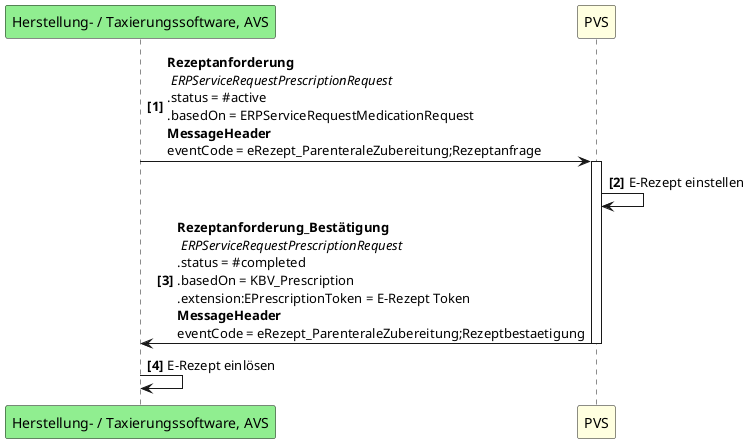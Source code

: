 @startuml UC4
autonumber "<b>[0]"
participant "Herstellung- / Taxierungssoftware, AVS" as AP #LightGreen
participant PVS as A #LightYellow

AP -> A++: <b>Rezeptanforderung \n <i>ERPServiceRequestPrescriptionRequest \n.status = #active \n.basedOn = ERPServiceRequestMedicationRequest \n<b>MessageHeader\neventCode = eRezept_ParenteraleZubereitung;Rezeptanfrage
A -> A: E-Rezept einstellen
A -> AP--: <b>Rezeptanforderung_Bestätigung \n <i>ERPServiceRequestPrescriptionRequest  \n.status = #completed \n.basedOn = KBV_Prescription \n.extension:EPrescriptionToken = E-Rezept Token\n<b>MessageHeader\neventCode = eRezept_ParenteraleZubereitung;Rezeptbestaetigung
AP -> AP: E-Rezept einlösen

@enduml
